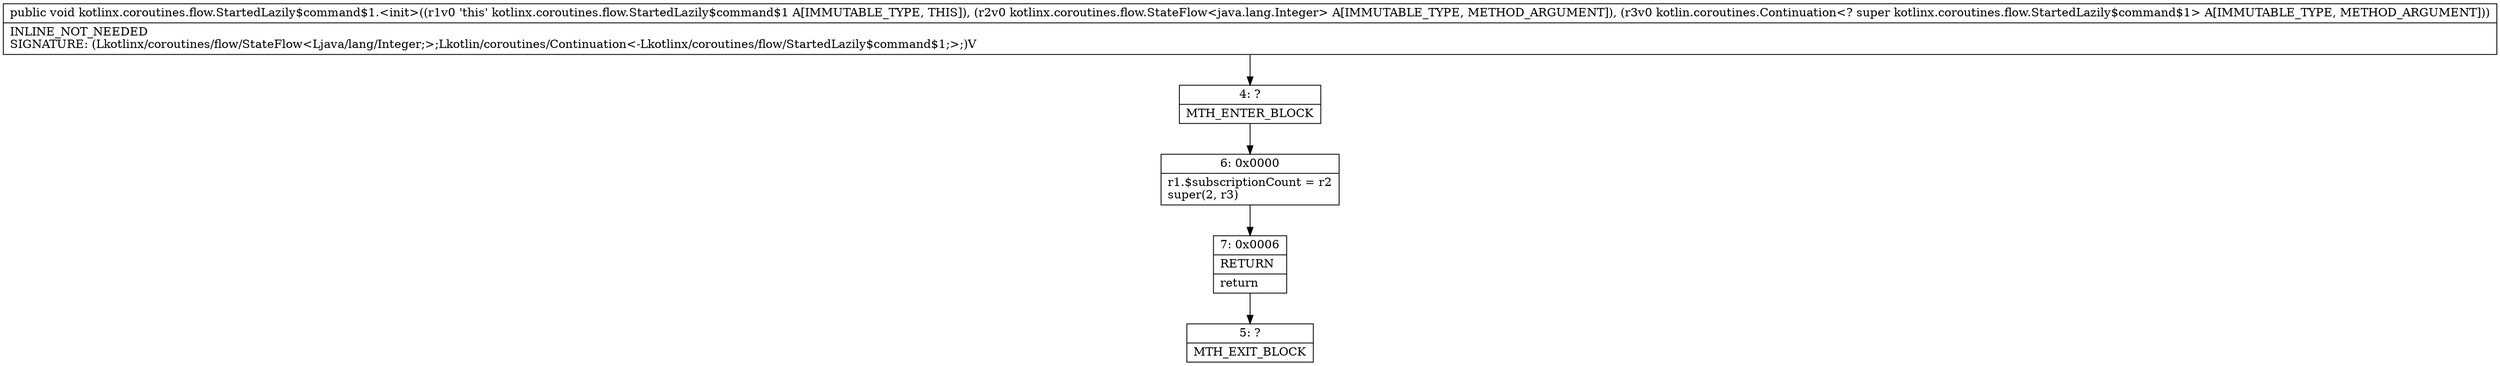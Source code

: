 digraph "CFG forkotlinx.coroutines.flow.StartedLazily$command$1.\<init\>(Lkotlinx\/coroutines\/flow\/StateFlow;Lkotlin\/coroutines\/Continuation;)V" {
Node_4 [shape=record,label="{4\:\ ?|MTH_ENTER_BLOCK\l}"];
Node_6 [shape=record,label="{6\:\ 0x0000|r1.$subscriptionCount = r2\lsuper(2, r3)\l}"];
Node_7 [shape=record,label="{7\:\ 0x0006|RETURN\l|return\l}"];
Node_5 [shape=record,label="{5\:\ ?|MTH_EXIT_BLOCK\l}"];
MethodNode[shape=record,label="{public void kotlinx.coroutines.flow.StartedLazily$command$1.\<init\>((r1v0 'this' kotlinx.coroutines.flow.StartedLazily$command$1 A[IMMUTABLE_TYPE, THIS]), (r2v0 kotlinx.coroutines.flow.StateFlow\<java.lang.Integer\> A[IMMUTABLE_TYPE, METHOD_ARGUMENT]), (r3v0 kotlin.coroutines.Continuation\<? super kotlinx.coroutines.flow.StartedLazily$command$1\> A[IMMUTABLE_TYPE, METHOD_ARGUMENT]))  | INLINE_NOT_NEEDED\lSIGNATURE: (Lkotlinx\/coroutines\/flow\/StateFlow\<Ljava\/lang\/Integer;\>;Lkotlin\/coroutines\/Continuation\<\-Lkotlinx\/coroutines\/flow\/StartedLazily$command$1;\>;)V\l}"];
MethodNode -> Node_4;Node_4 -> Node_6;
Node_6 -> Node_7;
Node_7 -> Node_5;
}

